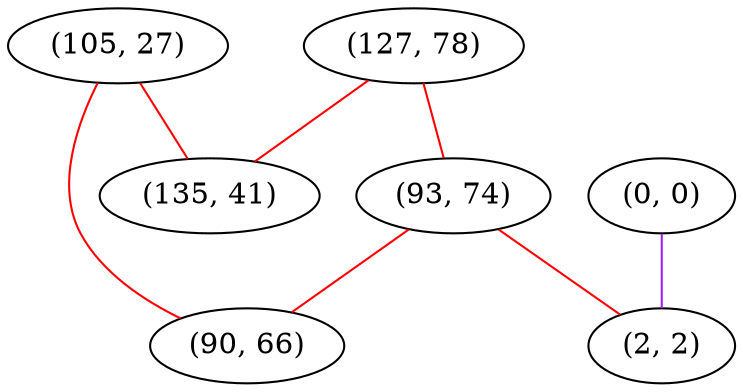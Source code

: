 graph "" {
"(105, 27)";
"(127, 78)";
"(93, 74)";
"(90, 66)";
"(0, 0)";
"(2, 2)";
"(135, 41)";
"(105, 27)" -- "(90, 66)"  [color=red, key=0, weight=1];
"(105, 27)" -- "(135, 41)"  [color=red, key=0, weight=1];
"(127, 78)" -- "(93, 74)"  [color=red, key=0, weight=1];
"(127, 78)" -- "(135, 41)"  [color=red, key=0, weight=1];
"(93, 74)" -- "(90, 66)"  [color=red, key=0, weight=1];
"(93, 74)" -- "(2, 2)"  [color=red, key=0, weight=1];
"(0, 0)" -- "(2, 2)"  [color=purple, key=0, weight=4];
}

